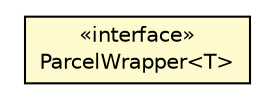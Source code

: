 #!/usr/local/bin/dot
#
# Class diagram 
# Generated by UMLGraph version 5.1 (http://www.umlgraph.org/)
#

digraph G {
	edge [fontname="Helvetica",fontsize=10,labelfontname="Helvetica",labelfontsize=10];
	node [fontname="Helvetica",fontsize=10,shape=plaintext];
	nodesep=0.25;
	ranksep=0.5;
	// org.androidtransfuse.util.ParcelWrapper<T>
	c10903 [label=<<table title="org.androidtransfuse.util.ParcelWrapper" border="0" cellborder="1" cellspacing="0" cellpadding="2" port="p" bgcolor="lemonChiffon" href="./ParcelWrapper.html">
		<tr><td><table border="0" cellspacing="0" cellpadding="1">
<tr><td align="center" balign="center"> &#171;interface&#187; </td></tr>
<tr><td align="center" balign="center"> ParcelWrapper&lt;T&gt; </td></tr>
		</table></td></tr>
		</table>>, fontname="Helvetica", fontcolor="black", fontsize=10.0];
}

